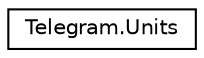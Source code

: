 digraph "Graphical Class Hierarchy"
{
 // INTERACTIVE_SVG=YES
 // LATEX_PDF_SIZE
  edge [fontname="Helvetica",fontsize="10",labelfontname="Helvetica",labelfontsize="10"];
  node [fontname="Helvetica",fontsize="10",shape=record];
  rankdir="LR";
  Node0 [label="Telegram.Units",height=0.2,width=0.4,color="black", fillcolor="white", style="filled",URL="$classTelegram_1_1Units.html",tooltip=" "];
}
